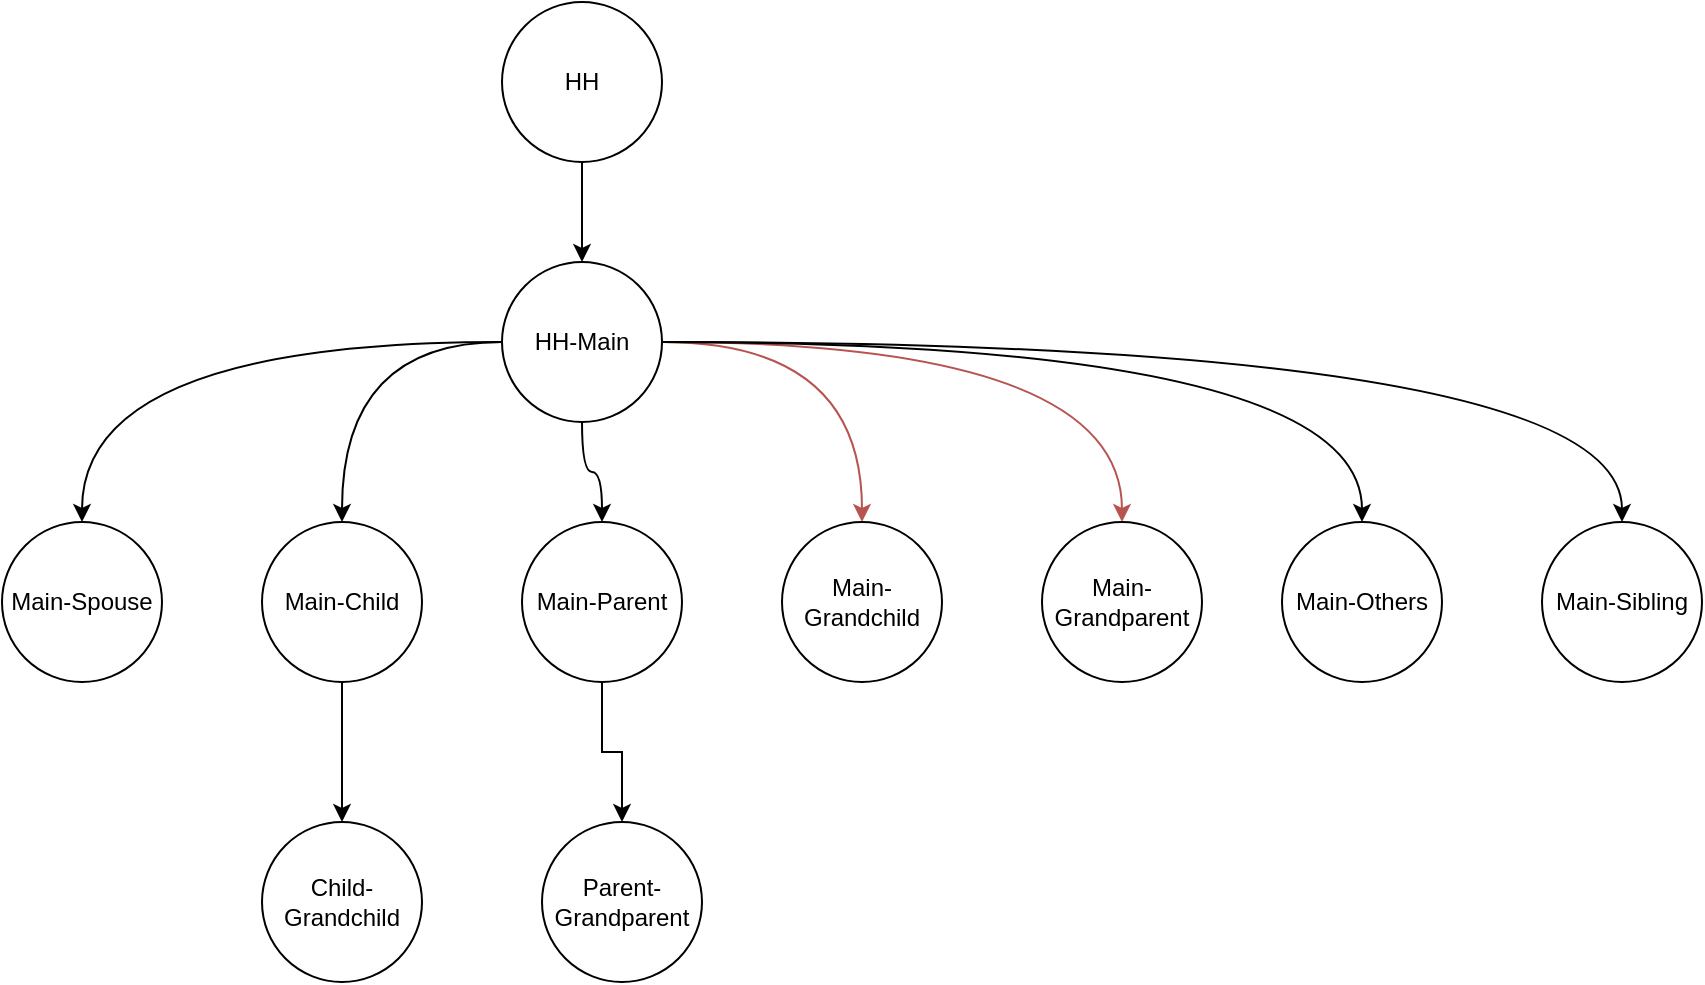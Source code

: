 <mxfile version="24.7.17">
  <diagram name="Page-1" id="DEcZs13M8kG4qfNe7y76">
    <mxGraphModel dx="1434" dy="746" grid="1" gridSize="10" guides="1" tooltips="1" connect="1" arrows="1" fold="1" page="1" pageScale="1" pageWidth="1169" pageHeight="827" math="0" shadow="0">
      <root>
        <mxCell id="0" />
        <mxCell id="1" parent="0" />
        <mxCell id="Y_y-BXMUBeU9Xy5MR3ka-18" style="edgeStyle=orthogonalEdgeStyle;rounded=0;orthogonalLoop=1;jettySize=auto;html=1;" edge="1" parent="1" source="Y_y-BXMUBeU9Xy5MR3ka-2" target="Y_y-BXMUBeU9Xy5MR3ka-3">
          <mxGeometry relative="1" as="geometry" />
        </mxCell>
        <mxCell id="Y_y-BXMUBeU9Xy5MR3ka-2" value="HH" style="ellipse;whiteSpace=wrap;html=1;aspect=fixed;" vertex="1" parent="1">
          <mxGeometry x="420" y="170" width="80" height="80" as="geometry" />
        </mxCell>
        <mxCell id="Y_y-BXMUBeU9Xy5MR3ka-11" style="rounded=0;orthogonalLoop=1;jettySize=auto;html=1;entryX=0.5;entryY=0;entryDx=0;entryDy=0;edgeStyle=orthogonalEdgeStyle;curved=1;" edge="1" parent="1" source="Y_y-BXMUBeU9Xy5MR3ka-3" target="Y_y-BXMUBeU9Xy5MR3ka-4">
          <mxGeometry relative="1" as="geometry" />
        </mxCell>
        <mxCell id="Y_y-BXMUBeU9Xy5MR3ka-12" style="edgeStyle=orthogonalEdgeStyle;rounded=0;orthogonalLoop=1;jettySize=auto;html=1;curved=1;" edge="1" parent="1" source="Y_y-BXMUBeU9Xy5MR3ka-3" target="Y_y-BXMUBeU9Xy5MR3ka-6">
          <mxGeometry relative="1" as="geometry" />
        </mxCell>
        <mxCell id="Y_y-BXMUBeU9Xy5MR3ka-13" style="edgeStyle=orthogonalEdgeStyle;rounded=0;orthogonalLoop=1;jettySize=auto;html=1;curved=1;" edge="1" parent="1" source="Y_y-BXMUBeU9Xy5MR3ka-3" target="Y_y-BXMUBeU9Xy5MR3ka-8">
          <mxGeometry relative="1" as="geometry" />
        </mxCell>
        <mxCell id="Y_y-BXMUBeU9Xy5MR3ka-14" style="edgeStyle=orthogonalEdgeStyle;rounded=0;orthogonalLoop=1;jettySize=auto;html=1;entryX=0.5;entryY=0;entryDx=0;entryDy=0;curved=1;fillColor=#f8cecc;strokeColor=#b85450;" edge="1" parent="1" source="Y_y-BXMUBeU9Xy5MR3ka-3" target="Y_y-BXMUBeU9Xy5MR3ka-7">
          <mxGeometry relative="1" as="geometry" />
        </mxCell>
        <mxCell id="Y_y-BXMUBeU9Xy5MR3ka-15" style="edgeStyle=orthogonalEdgeStyle;rounded=0;orthogonalLoop=1;jettySize=auto;html=1;entryX=0.5;entryY=0;entryDx=0;entryDy=0;curved=1;fillColor=#f8cecc;strokeColor=#b85450;" edge="1" parent="1" source="Y_y-BXMUBeU9Xy5MR3ka-3" target="Y_y-BXMUBeU9Xy5MR3ka-9">
          <mxGeometry relative="1" as="geometry" />
        </mxCell>
        <mxCell id="Y_y-BXMUBeU9Xy5MR3ka-16" style="edgeStyle=orthogonalEdgeStyle;rounded=0;orthogonalLoop=1;jettySize=auto;html=1;entryX=0.5;entryY=0;entryDx=0;entryDy=0;curved=1;" edge="1" parent="1" source="Y_y-BXMUBeU9Xy5MR3ka-3" target="Y_y-BXMUBeU9Xy5MR3ka-10">
          <mxGeometry relative="1" as="geometry" />
        </mxCell>
        <mxCell id="Y_y-BXMUBeU9Xy5MR3ka-17" style="edgeStyle=orthogonalEdgeStyle;rounded=0;orthogonalLoop=1;jettySize=auto;html=1;entryX=0.5;entryY=0;entryDx=0;entryDy=0;curved=1;" edge="1" parent="1" source="Y_y-BXMUBeU9Xy5MR3ka-3" target="Y_y-BXMUBeU9Xy5MR3ka-5">
          <mxGeometry relative="1" as="geometry" />
        </mxCell>
        <mxCell id="Y_y-BXMUBeU9Xy5MR3ka-3" value="HH-Main" style="ellipse;whiteSpace=wrap;html=1;aspect=fixed;" vertex="1" parent="1">
          <mxGeometry x="420" y="300" width="80" height="80" as="geometry" />
        </mxCell>
        <mxCell id="Y_y-BXMUBeU9Xy5MR3ka-4" value="Main-Spouse" style="ellipse;whiteSpace=wrap;html=1;aspect=fixed;" vertex="1" parent="1">
          <mxGeometry x="170" y="430" width="80" height="80" as="geometry" />
        </mxCell>
        <mxCell id="Y_y-BXMUBeU9Xy5MR3ka-5" value="Main-Sibling" style="ellipse;whiteSpace=wrap;html=1;aspect=fixed;" vertex="1" parent="1">
          <mxGeometry x="940" y="430" width="80" height="80" as="geometry" />
        </mxCell>
        <mxCell id="Y_y-BXMUBeU9Xy5MR3ka-20" style="edgeStyle=orthogonalEdgeStyle;rounded=0;orthogonalLoop=1;jettySize=auto;html=1;" edge="1" parent="1" source="Y_y-BXMUBeU9Xy5MR3ka-6" target="Y_y-BXMUBeU9Xy5MR3ka-19">
          <mxGeometry relative="1" as="geometry" />
        </mxCell>
        <mxCell id="Y_y-BXMUBeU9Xy5MR3ka-6" value="Main-Child" style="ellipse;whiteSpace=wrap;html=1;aspect=fixed;" vertex="1" parent="1">
          <mxGeometry x="300" y="430" width="80" height="80" as="geometry" />
        </mxCell>
        <mxCell id="Y_y-BXMUBeU9Xy5MR3ka-7" value="Main-Grandchild" style="ellipse;whiteSpace=wrap;html=1;aspect=fixed;" vertex="1" parent="1">
          <mxGeometry x="560" y="430" width="80" height="80" as="geometry" />
        </mxCell>
        <mxCell id="Y_y-BXMUBeU9Xy5MR3ka-22" style="edgeStyle=orthogonalEdgeStyle;rounded=0;orthogonalLoop=1;jettySize=auto;html=1;" edge="1" parent="1" source="Y_y-BXMUBeU9Xy5MR3ka-8" target="Y_y-BXMUBeU9Xy5MR3ka-21">
          <mxGeometry relative="1" as="geometry" />
        </mxCell>
        <mxCell id="Y_y-BXMUBeU9Xy5MR3ka-8" value="Main-Parent" style="ellipse;whiteSpace=wrap;html=1;aspect=fixed;" vertex="1" parent="1">
          <mxGeometry x="430" y="430" width="80" height="80" as="geometry" />
        </mxCell>
        <mxCell id="Y_y-BXMUBeU9Xy5MR3ka-9" value="Main-Grandparent" style="ellipse;whiteSpace=wrap;html=1;aspect=fixed;" vertex="1" parent="1">
          <mxGeometry x="690" y="430" width="80" height="80" as="geometry" />
        </mxCell>
        <mxCell id="Y_y-BXMUBeU9Xy5MR3ka-10" value="Main-Others" style="ellipse;whiteSpace=wrap;html=1;aspect=fixed;" vertex="1" parent="1">
          <mxGeometry x="810" y="430" width="80" height="80" as="geometry" />
        </mxCell>
        <mxCell id="Y_y-BXMUBeU9Xy5MR3ka-19" value="Child-Grandchild" style="ellipse;whiteSpace=wrap;html=1;aspect=fixed;" vertex="1" parent="1">
          <mxGeometry x="300" y="580" width="80" height="80" as="geometry" />
        </mxCell>
        <mxCell id="Y_y-BXMUBeU9Xy5MR3ka-21" value="Parent-Grandparent" style="ellipse;whiteSpace=wrap;html=1;aspect=fixed;" vertex="1" parent="1">
          <mxGeometry x="440" y="580" width="80" height="80" as="geometry" />
        </mxCell>
      </root>
    </mxGraphModel>
  </diagram>
</mxfile>
